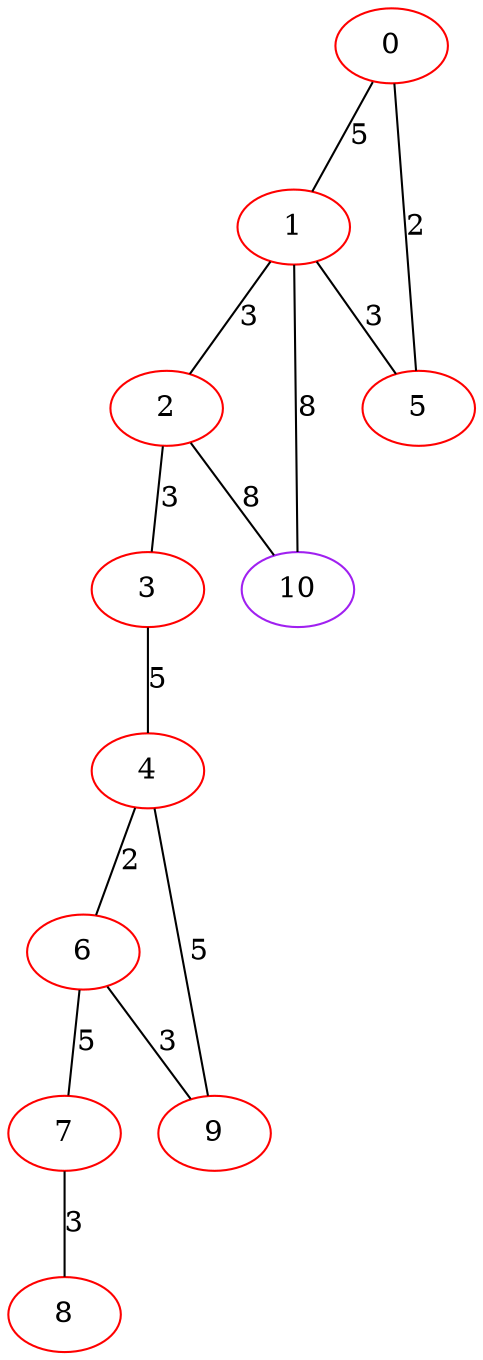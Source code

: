 graph "" {
0 [color=red, weight=1];
1 [color=red, weight=1];
2 [color=red, weight=1];
3 [color=red, weight=1];
4 [color=red, weight=1];
5 [color=red, weight=1];
6 [color=red, weight=1];
7 [color=red, weight=1];
8 [color=red, weight=1];
9 [color=red, weight=1];
10 [color=purple, weight=4];
0 -- 1  [key=0, label=5];
0 -- 5  [key=0, label=2];
1 -- 2  [key=0, label=3];
1 -- 10  [key=0, label=8];
1 -- 5  [key=0, label=3];
2 -- 10  [key=0, label=8];
2 -- 3  [key=0, label=3];
3 -- 4  [key=0, label=5];
4 -- 9  [key=0, label=5];
4 -- 6  [key=0, label=2];
6 -- 9  [key=0, label=3];
6 -- 7  [key=0, label=5];
7 -- 8  [key=0, label=3];
}
